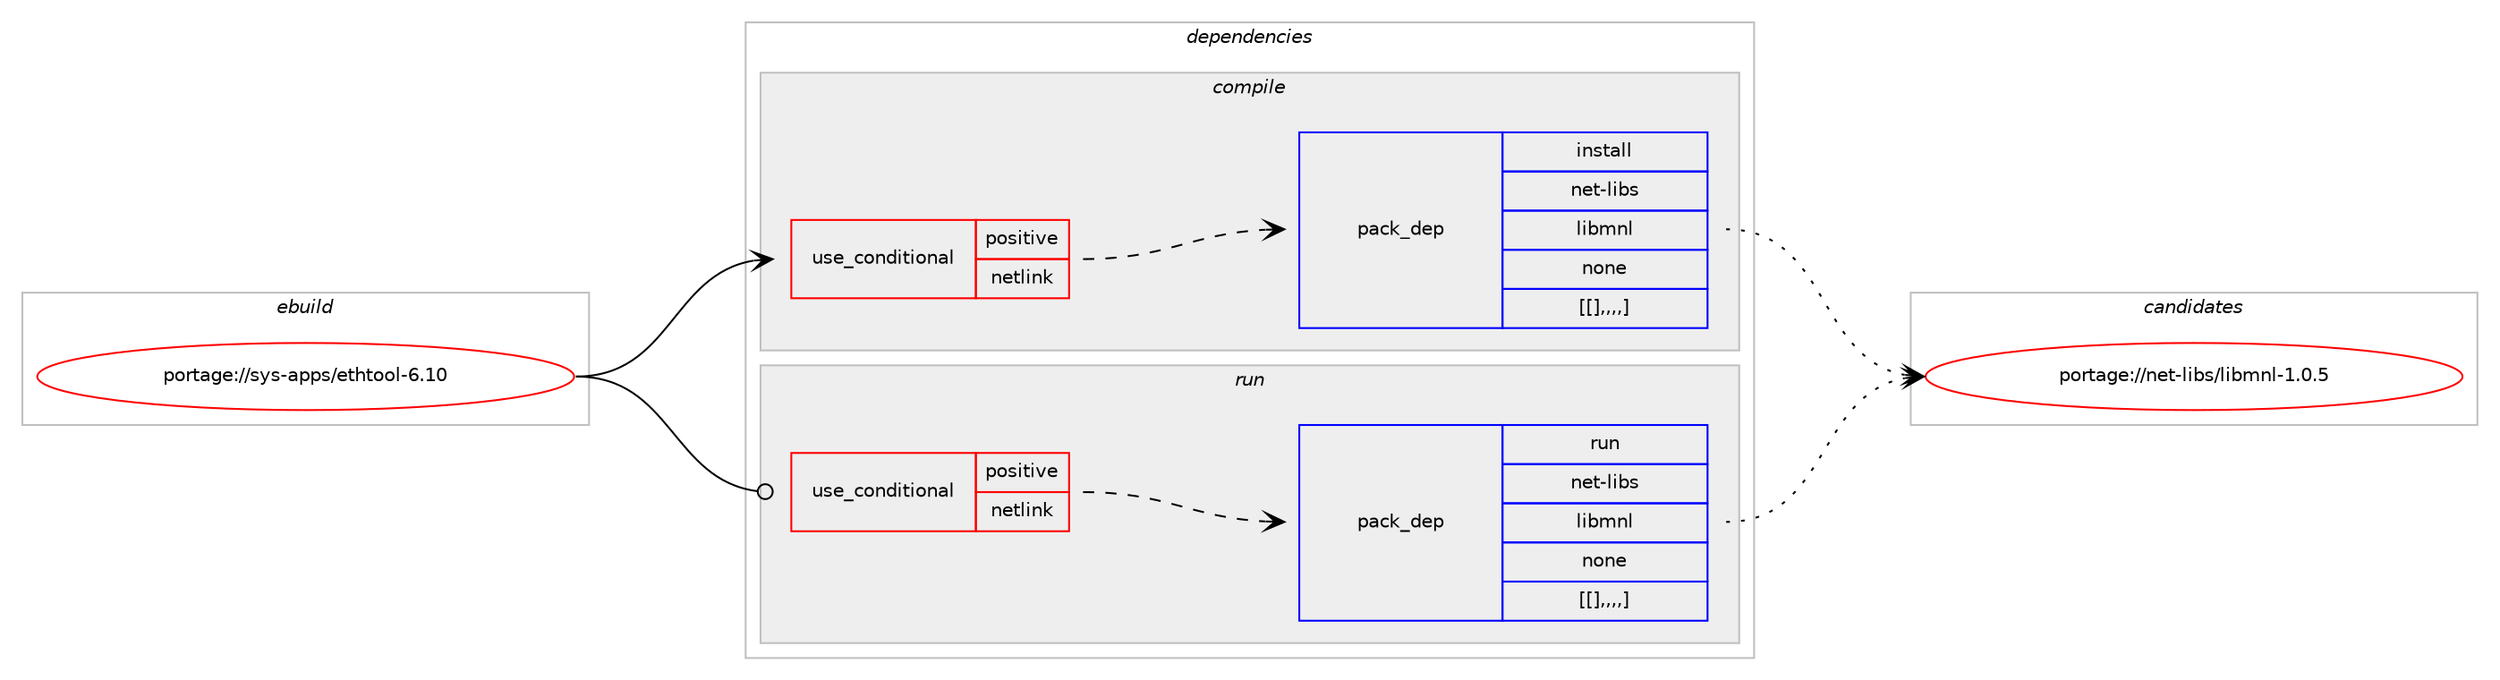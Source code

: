 digraph prolog {

# *************
# Graph options
# *************

newrank=true;
concentrate=true;
compound=true;
graph [rankdir=LR,fontname=Helvetica,fontsize=10,ranksep=1.5];#, ranksep=2.5, nodesep=0.2];
edge  [arrowhead=vee];
node  [fontname=Helvetica,fontsize=10];

# **********
# The ebuild
# **********

subgraph cluster_leftcol {
color=gray;
label=<<i>ebuild</i>>;
id [label="portage://sys-apps/ethtool-6.10", color=red, width=4, href="../sys-apps/ethtool-6.10.svg"];
}

# ****************
# The dependencies
# ****************

subgraph cluster_midcol {
color=gray;
label=<<i>dependencies</i>>;
subgraph cluster_compile {
fillcolor="#eeeeee";
style=filled;
label=<<i>compile</i>>;
subgraph cond189 {
dependency971 [label=<<TABLE BORDER="0" CELLBORDER="1" CELLSPACING="0" CELLPADDING="4"><TR><TD ROWSPAN="3" CELLPADDING="10">use_conditional</TD></TR><TR><TD>positive</TD></TR><TR><TD>netlink</TD></TR></TABLE>>, shape=none, color=red];
subgraph pack779 {
dependency973 [label=<<TABLE BORDER="0" CELLBORDER="1" CELLSPACING="0" CELLPADDING="4" WIDTH="220"><TR><TD ROWSPAN="6" CELLPADDING="30">pack_dep</TD></TR><TR><TD WIDTH="110">install</TD></TR><TR><TD>net-libs</TD></TR><TR><TD>libmnl</TD></TR><TR><TD>none</TD></TR><TR><TD>[[],,,,]</TD></TR></TABLE>>, shape=none, color=blue];
}
dependency971:e -> dependency973:w [weight=20,style="dashed",arrowhead="vee"];
}
id:e -> dependency971:w [weight=20,style="solid",arrowhead="vee"];
}
subgraph cluster_compileandrun {
fillcolor="#eeeeee";
style=filled;
label=<<i>compile and run</i>>;
}
subgraph cluster_run {
fillcolor="#eeeeee";
style=filled;
label=<<i>run</i>>;
subgraph cond190 {
dependency975 [label=<<TABLE BORDER="0" CELLBORDER="1" CELLSPACING="0" CELLPADDING="4"><TR><TD ROWSPAN="3" CELLPADDING="10">use_conditional</TD></TR><TR><TD>positive</TD></TR><TR><TD>netlink</TD></TR></TABLE>>, shape=none, color=red];
subgraph pack781 {
dependency977 [label=<<TABLE BORDER="0" CELLBORDER="1" CELLSPACING="0" CELLPADDING="4" WIDTH="220"><TR><TD ROWSPAN="6" CELLPADDING="30">pack_dep</TD></TR><TR><TD WIDTH="110">run</TD></TR><TR><TD>net-libs</TD></TR><TR><TD>libmnl</TD></TR><TR><TD>none</TD></TR><TR><TD>[[],,,,]</TD></TR></TABLE>>, shape=none, color=blue];
}
dependency975:e -> dependency977:w [weight=20,style="dashed",arrowhead="vee"];
}
id:e -> dependency975:w [weight=20,style="solid",arrowhead="odot"];
}
}

# **************
# The candidates
# **************

subgraph cluster_choices {
rank=same;
color=gray;
label=<<i>candidates</i>>;

subgraph choice777 {
color=black;
nodesep=1;
choice11010111645108105981154710810598109110108454946484653 [label="portage://net-libs/libmnl-1.0.5", color=red, width=4,href="../net-libs/libmnl-1.0.5.svg"];
dependency973:e -> choice11010111645108105981154710810598109110108454946484653:w [style=dotted,weight="100"];
}
subgraph choice778 {
color=black;
nodesep=1;
choice11010111645108105981154710810598109110108454946484653 [label="portage://net-libs/libmnl-1.0.5", color=red, width=4,href="../net-libs/libmnl-1.0.5.svg"];
dependency977:e -> choice11010111645108105981154710810598109110108454946484653:w [style=dotted,weight="100"];
}
}

}
